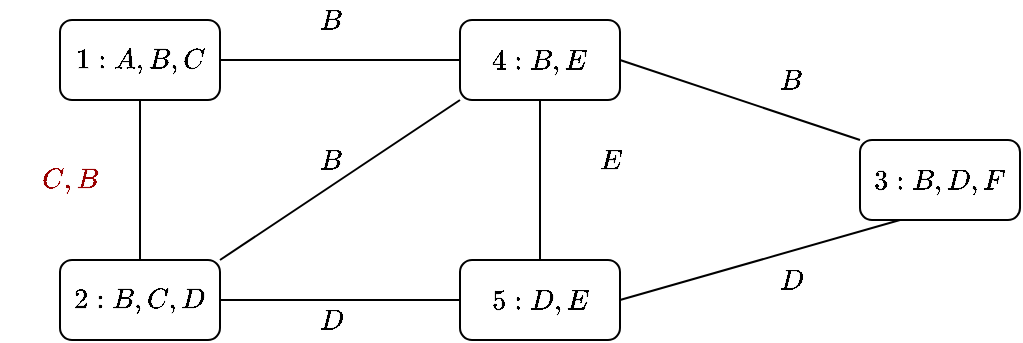 <mxfile version="13.7.3" type="device"><diagram id="zTTTaE3IsM1tdjsDhaO0" name="Page-1"><mxGraphModel dx="1102" dy="552" grid="1" gridSize="10" guides="1" tooltips="1" connect="1" arrows="1" fold="1" page="1" pageScale="1" pageWidth="850" pageHeight="1100" math="1" shadow="0"><root><mxCell id="0"/><mxCell id="1" parent="0"/><mxCell id="n0GMKkERAhJPPxMEW0c0-30" value="$$1:A,B,C$$" style="rounded=1;whiteSpace=wrap;html=1;" parent="1" vertex="1"><mxGeometry x="80" y="160" width="80" height="40" as="geometry"/></mxCell><mxCell id="n0GMKkERAhJPPxMEW0c0-31" value="$$2:B,C,D$$" style="rounded=1;whiteSpace=wrap;html=1;" parent="1" vertex="1"><mxGeometry x="80" y="280" width="80" height="40" as="geometry"/></mxCell><mxCell id="n0GMKkERAhJPPxMEW0c0-32" value="$$4:B,E$$" style="rounded=1;whiteSpace=wrap;html=1;" parent="1" vertex="1"><mxGeometry x="280" y="160" width="80" height="40" as="geometry"/></mxCell><mxCell id="n0GMKkERAhJPPxMEW0c0-33" value="$$5:D,E$$" style="rounded=1;whiteSpace=wrap;html=1;" parent="1" vertex="1"><mxGeometry x="280" y="280" width="80" height="40" as="geometry"/></mxCell><mxCell id="n0GMKkERAhJPPxMEW0c0-34" value="$$3:B,D,F$$" style="rounded=1;whiteSpace=wrap;html=1;" parent="1" vertex="1"><mxGeometry x="480" y="220" width="80" height="40" as="geometry"/></mxCell><mxCell id="n0GMKkERAhJPPxMEW0c0-35" value="" style="endArrow=none;html=1;exitX=0.5;exitY=0;exitDx=0;exitDy=0;entryX=0.5;entryY=1;entryDx=0;entryDy=0;" parent="1" source="n0GMKkERAhJPPxMEW0c0-31" target="n0GMKkERAhJPPxMEW0c0-30" edge="1"><mxGeometry width="50" height="50" relative="1" as="geometry"><mxPoint x="560" y="400" as="sourcePoint"/><mxPoint x="610" y="350" as="targetPoint"/></mxGeometry></mxCell><mxCell id="n0GMKkERAhJPPxMEW0c0-36" value="" style="endArrow=none;html=1;exitX=1;exitY=0.5;exitDx=0;exitDy=0;entryX=0;entryY=0.5;entryDx=0;entryDy=0;" parent="1" source="n0GMKkERAhJPPxMEW0c0-30" target="n0GMKkERAhJPPxMEW0c0-32" edge="1"><mxGeometry width="50" height="50" relative="1" as="geometry"><mxPoint x="560" y="400" as="sourcePoint"/><mxPoint x="610" y="350" as="targetPoint"/></mxGeometry></mxCell><mxCell id="n0GMKkERAhJPPxMEW0c0-37" value="" style="endArrow=none;html=1;exitX=1;exitY=0.5;exitDx=0;exitDy=0;entryX=0;entryY=0.5;entryDx=0;entryDy=0;" parent="1" source="n0GMKkERAhJPPxMEW0c0-31" target="n0GMKkERAhJPPxMEW0c0-33" edge="1"><mxGeometry width="50" height="50" relative="1" as="geometry"><mxPoint x="560" y="400" as="sourcePoint"/><mxPoint x="610" y="350" as="targetPoint"/></mxGeometry></mxCell><mxCell id="n0GMKkERAhJPPxMEW0c0-38" value="" style="endArrow=none;html=1;exitX=1;exitY=0;exitDx=0;exitDy=0;entryX=0;entryY=1;entryDx=0;entryDy=0;" parent="1" source="n0GMKkERAhJPPxMEW0c0-31" target="n0GMKkERAhJPPxMEW0c0-32" edge="1"><mxGeometry width="50" height="50" relative="1" as="geometry"><mxPoint x="560" y="400" as="sourcePoint"/><mxPoint x="610" y="350" as="targetPoint"/></mxGeometry></mxCell><mxCell id="n0GMKkERAhJPPxMEW0c0-39" value="" style="endArrow=none;html=1;exitX=0.5;exitY=1;exitDx=0;exitDy=0;entryX=0.5;entryY=0;entryDx=0;entryDy=0;" parent="1" source="n0GMKkERAhJPPxMEW0c0-32" target="n0GMKkERAhJPPxMEW0c0-33" edge="1"><mxGeometry width="50" height="50" relative="1" as="geometry"><mxPoint x="560" y="400" as="sourcePoint"/><mxPoint x="610" y="350" as="targetPoint"/></mxGeometry></mxCell><mxCell id="n0GMKkERAhJPPxMEW0c0-40" value="" style="endArrow=none;html=1;exitX=1;exitY=0.5;exitDx=0;exitDy=0;entryX=0.25;entryY=1;entryDx=0;entryDy=0;" parent="1" source="n0GMKkERAhJPPxMEW0c0-33" target="n0GMKkERAhJPPxMEW0c0-34" edge="1"><mxGeometry width="50" height="50" relative="1" as="geometry"><mxPoint x="560" y="400" as="sourcePoint"/><mxPoint x="610" y="350" as="targetPoint"/></mxGeometry></mxCell><mxCell id="n0GMKkERAhJPPxMEW0c0-41" value="" style="endArrow=none;html=1;exitX=1;exitY=0.5;exitDx=0;exitDy=0;entryX=0;entryY=0;entryDx=0;entryDy=0;" parent="1" source="n0GMKkERAhJPPxMEW0c0-32" target="n0GMKkERAhJPPxMEW0c0-34" edge="1"><mxGeometry width="50" height="50" relative="1" as="geometry"><mxPoint x="560" y="400" as="sourcePoint"/><mxPoint x="610" y="350" as="targetPoint"/></mxGeometry></mxCell><mxCell id="n0GMKkERAhJPPxMEW0c0-42" value="$$B$$" style="text;html=1;align=center;verticalAlign=middle;resizable=0;points=[];autosize=1;" parent="1" vertex="1"><mxGeometry x="190" y="150" width="50" height="20" as="geometry"/></mxCell><mxCell id="n0GMKkERAhJPPxMEW0c0-43" value="&lt;font color=&quot;#990000&quot;&gt;$$C, B$$&lt;/font&gt;" style="text;html=1;align=center;verticalAlign=middle;resizable=0;points=[];autosize=1;" parent="1" vertex="1"><mxGeometry x="50" y="230" width="70" height="20" as="geometry"/></mxCell><mxCell id="n0GMKkERAhJPPxMEW0c0-44" value="$$B$$" style="text;html=1;align=center;verticalAlign=middle;resizable=0;points=[];autosize=1;" parent="1" vertex="1"><mxGeometry x="190" y="220" width="50" height="20" as="geometry"/></mxCell><mxCell id="n0GMKkERAhJPPxMEW0c0-45" value="$$D$$" style="text;html=1;align=center;verticalAlign=middle;resizable=0;points=[];autosize=1;" parent="1" vertex="1"><mxGeometry x="190" y="300" width="50" height="20" as="geometry"/></mxCell><mxCell id="n0GMKkERAhJPPxMEW0c0-46" value="$$D$$" style="text;html=1;align=center;verticalAlign=middle;resizable=0;points=[];autosize=1;" parent="1" vertex="1"><mxGeometry x="420" y="280" width="50" height="20" as="geometry"/></mxCell><mxCell id="n0GMKkERAhJPPxMEW0c0-47" value="$$B$$" style="text;html=1;align=center;verticalAlign=middle;resizable=0;points=[];autosize=1;" parent="1" vertex="1"><mxGeometry x="420" y="180" width="50" height="20" as="geometry"/></mxCell><mxCell id="_FEZ5DCk4E84Bp8Y2qSA-1" value="$$E$$" style="text;html=1;align=center;verticalAlign=middle;resizable=0;points=[];autosize=1;" vertex="1" parent="1"><mxGeometry x="330" y="220" width="50" height="20" as="geometry"/></mxCell></root></mxGraphModel></diagram></mxfile>